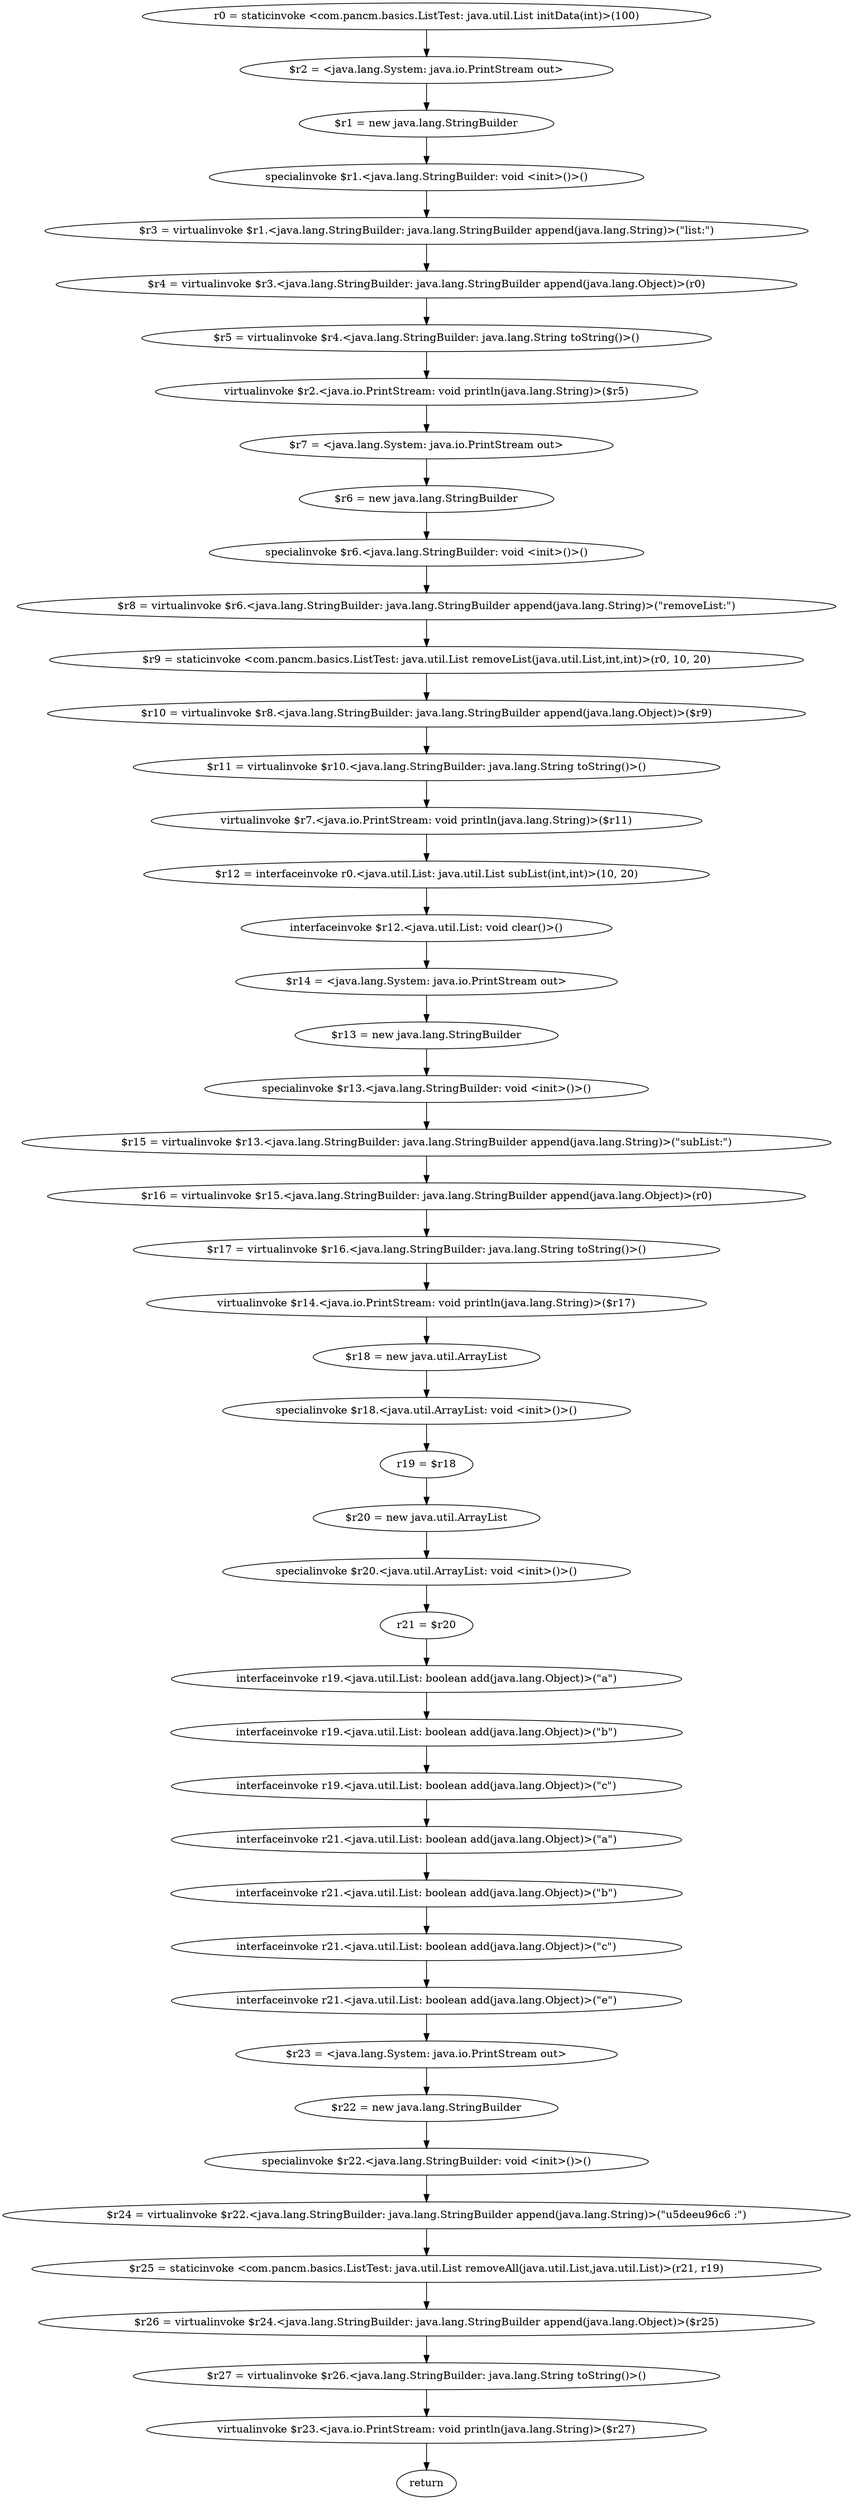 digraph "unitGraph" {
    "r0 = staticinvoke <com.pancm.basics.ListTest: java.util.List initData(int)>(100)"
    "$r2 = <java.lang.System: java.io.PrintStream out>"
    "$r1 = new java.lang.StringBuilder"
    "specialinvoke $r1.<java.lang.StringBuilder: void <init>()>()"
    "$r3 = virtualinvoke $r1.<java.lang.StringBuilder: java.lang.StringBuilder append(java.lang.String)>(\"list:\")"
    "$r4 = virtualinvoke $r3.<java.lang.StringBuilder: java.lang.StringBuilder append(java.lang.Object)>(r0)"
    "$r5 = virtualinvoke $r4.<java.lang.StringBuilder: java.lang.String toString()>()"
    "virtualinvoke $r2.<java.io.PrintStream: void println(java.lang.String)>($r5)"
    "$r7 = <java.lang.System: java.io.PrintStream out>"
    "$r6 = new java.lang.StringBuilder"
    "specialinvoke $r6.<java.lang.StringBuilder: void <init>()>()"
    "$r8 = virtualinvoke $r6.<java.lang.StringBuilder: java.lang.StringBuilder append(java.lang.String)>(\"removeList:\")"
    "$r9 = staticinvoke <com.pancm.basics.ListTest: java.util.List removeList(java.util.List,int,int)>(r0, 10, 20)"
    "$r10 = virtualinvoke $r8.<java.lang.StringBuilder: java.lang.StringBuilder append(java.lang.Object)>($r9)"
    "$r11 = virtualinvoke $r10.<java.lang.StringBuilder: java.lang.String toString()>()"
    "virtualinvoke $r7.<java.io.PrintStream: void println(java.lang.String)>($r11)"
    "$r12 = interfaceinvoke r0.<java.util.List: java.util.List subList(int,int)>(10, 20)"
    "interfaceinvoke $r12.<java.util.List: void clear()>()"
    "$r14 = <java.lang.System: java.io.PrintStream out>"
    "$r13 = new java.lang.StringBuilder"
    "specialinvoke $r13.<java.lang.StringBuilder: void <init>()>()"
    "$r15 = virtualinvoke $r13.<java.lang.StringBuilder: java.lang.StringBuilder append(java.lang.String)>(\"subList:\")"
    "$r16 = virtualinvoke $r15.<java.lang.StringBuilder: java.lang.StringBuilder append(java.lang.Object)>(r0)"
    "$r17 = virtualinvoke $r16.<java.lang.StringBuilder: java.lang.String toString()>()"
    "virtualinvoke $r14.<java.io.PrintStream: void println(java.lang.String)>($r17)"
    "$r18 = new java.util.ArrayList"
    "specialinvoke $r18.<java.util.ArrayList: void <init>()>()"
    "r19 = $r18"
    "$r20 = new java.util.ArrayList"
    "specialinvoke $r20.<java.util.ArrayList: void <init>()>()"
    "r21 = $r20"
    "interfaceinvoke r19.<java.util.List: boolean add(java.lang.Object)>(\"a\")"
    "interfaceinvoke r19.<java.util.List: boolean add(java.lang.Object)>(\"b\")"
    "interfaceinvoke r19.<java.util.List: boolean add(java.lang.Object)>(\"c\")"
    "interfaceinvoke r21.<java.util.List: boolean add(java.lang.Object)>(\"a\")"
    "interfaceinvoke r21.<java.util.List: boolean add(java.lang.Object)>(\"b\")"
    "interfaceinvoke r21.<java.util.List: boolean add(java.lang.Object)>(\"c\")"
    "interfaceinvoke r21.<java.util.List: boolean add(java.lang.Object)>(\"e\")"
    "$r23 = <java.lang.System: java.io.PrintStream out>"
    "$r22 = new java.lang.StringBuilder"
    "specialinvoke $r22.<java.lang.StringBuilder: void <init>()>()"
    "$r24 = virtualinvoke $r22.<java.lang.StringBuilder: java.lang.StringBuilder append(java.lang.String)>(\"\u5dee\u96c6 :\")"
    "$r25 = staticinvoke <com.pancm.basics.ListTest: java.util.List removeAll(java.util.List,java.util.List)>(r21, r19)"
    "$r26 = virtualinvoke $r24.<java.lang.StringBuilder: java.lang.StringBuilder append(java.lang.Object)>($r25)"
    "$r27 = virtualinvoke $r26.<java.lang.StringBuilder: java.lang.String toString()>()"
    "virtualinvoke $r23.<java.io.PrintStream: void println(java.lang.String)>($r27)"
    "return"
    "r0 = staticinvoke <com.pancm.basics.ListTest: java.util.List initData(int)>(100)"->"$r2 = <java.lang.System: java.io.PrintStream out>";
    "$r2 = <java.lang.System: java.io.PrintStream out>"->"$r1 = new java.lang.StringBuilder";
    "$r1 = new java.lang.StringBuilder"->"specialinvoke $r1.<java.lang.StringBuilder: void <init>()>()";
    "specialinvoke $r1.<java.lang.StringBuilder: void <init>()>()"->"$r3 = virtualinvoke $r1.<java.lang.StringBuilder: java.lang.StringBuilder append(java.lang.String)>(\"list:\")";
    "$r3 = virtualinvoke $r1.<java.lang.StringBuilder: java.lang.StringBuilder append(java.lang.String)>(\"list:\")"->"$r4 = virtualinvoke $r3.<java.lang.StringBuilder: java.lang.StringBuilder append(java.lang.Object)>(r0)";
    "$r4 = virtualinvoke $r3.<java.lang.StringBuilder: java.lang.StringBuilder append(java.lang.Object)>(r0)"->"$r5 = virtualinvoke $r4.<java.lang.StringBuilder: java.lang.String toString()>()";
    "$r5 = virtualinvoke $r4.<java.lang.StringBuilder: java.lang.String toString()>()"->"virtualinvoke $r2.<java.io.PrintStream: void println(java.lang.String)>($r5)";
    "virtualinvoke $r2.<java.io.PrintStream: void println(java.lang.String)>($r5)"->"$r7 = <java.lang.System: java.io.PrintStream out>";
    "$r7 = <java.lang.System: java.io.PrintStream out>"->"$r6 = new java.lang.StringBuilder";
    "$r6 = new java.lang.StringBuilder"->"specialinvoke $r6.<java.lang.StringBuilder: void <init>()>()";
    "specialinvoke $r6.<java.lang.StringBuilder: void <init>()>()"->"$r8 = virtualinvoke $r6.<java.lang.StringBuilder: java.lang.StringBuilder append(java.lang.String)>(\"removeList:\")";
    "$r8 = virtualinvoke $r6.<java.lang.StringBuilder: java.lang.StringBuilder append(java.lang.String)>(\"removeList:\")"->"$r9 = staticinvoke <com.pancm.basics.ListTest: java.util.List removeList(java.util.List,int,int)>(r0, 10, 20)";
    "$r9 = staticinvoke <com.pancm.basics.ListTest: java.util.List removeList(java.util.List,int,int)>(r0, 10, 20)"->"$r10 = virtualinvoke $r8.<java.lang.StringBuilder: java.lang.StringBuilder append(java.lang.Object)>($r9)";
    "$r10 = virtualinvoke $r8.<java.lang.StringBuilder: java.lang.StringBuilder append(java.lang.Object)>($r9)"->"$r11 = virtualinvoke $r10.<java.lang.StringBuilder: java.lang.String toString()>()";
    "$r11 = virtualinvoke $r10.<java.lang.StringBuilder: java.lang.String toString()>()"->"virtualinvoke $r7.<java.io.PrintStream: void println(java.lang.String)>($r11)";
    "virtualinvoke $r7.<java.io.PrintStream: void println(java.lang.String)>($r11)"->"$r12 = interfaceinvoke r0.<java.util.List: java.util.List subList(int,int)>(10, 20)";
    "$r12 = interfaceinvoke r0.<java.util.List: java.util.List subList(int,int)>(10, 20)"->"interfaceinvoke $r12.<java.util.List: void clear()>()";
    "interfaceinvoke $r12.<java.util.List: void clear()>()"->"$r14 = <java.lang.System: java.io.PrintStream out>";
    "$r14 = <java.lang.System: java.io.PrintStream out>"->"$r13 = new java.lang.StringBuilder";
    "$r13 = new java.lang.StringBuilder"->"specialinvoke $r13.<java.lang.StringBuilder: void <init>()>()";
    "specialinvoke $r13.<java.lang.StringBuilder: void <init>()>()"->"$r15 = virtualinvoke $r13.<java.lang.StringBuilder: java.lang.StringBuilder append(java.lang.String)>(\"subList:\")";
    "$r15 = virtualinvoke $r13.<java.lang.StringBuilder: java.lang.StringBuilder append(java.lang.String)>(\"subList:\")"->"$r16 = virtualinvoke $r15.<java.lang.StringBuilder: java.lang.StringBuilder append(java.lang.Object)>(r0)";
    "$r16 = virtualinvoke $r15.<java.lang.StringBuilder: java.lang.StringBuilder append(java.lang.Object)>(r0)"->"$r17 = virtualinvoke $r16.<java.lang.StringBuilder: java.lang.String toString()>()";
    "$r17 = virtualinvoke $r16.<java.lang.StringBuilder: java.lang.String toString()>()"->"virtualinvoke $r14.<java.io.PrintStream: void println(java.lang.String)>($r17)";
    "virtualinvoke $r14.<java.io.PrintStream: void println(java.lang.String)>($r17)"->"$r18 = new java.util.ArrayList";
    "$r18 = new java.util.ArrayList"->"specialinvoke $r18.<java.util.ArrayList: void <init>()>()";
    "specialinvoke $r18.<java.util.ArrayList: void <init>()>()"->"r19 = $r18";
    "r19 = $r18"->"$r20 = new java.util.ArrayList";
    "$r20 = new java.util.ArrayList"->"specialinvoke $r20.<java.util.ArrayList: void <init>()>()";
    "specialinvoke $r20.<java.util.ArrayList: void <init>()>()"->"r21 = $r20";
    "r21 = $r20"->"interfaceinvoke r19.<java.util.List: boolean add(java.lang.Object)>(\"a\")";
    "interfaceinvoke r19.<java.util.List: boolean add(java.lang.Object)>(\"a\")"->"interfaceinvoke r19.<java.util.List: boolean add(java.lang.Object)>(\"b\")";
    "interfaceinvoke r19.<java.util.List: boolean add(java.lang.Object)>(\"b\")"->"interfaceinvoke r19.<java.util.List: boolean add(java.lang.Object)>(\"c\")";
    "interfaceinvoke r19.<java.util.List: boolean add(java.lang.Object)>(\"c\")"->"interfaceinvoke r21.<java.util.List: boolean add(java.lang.Object)>(\"a\")";
    "interfaceinvoke r21.<java.util.List: boolean add(java.lang.Object)>(\"a\")"->"interfaceinvoke r21.<java.util.List: boolean add(java.lang.Object)>(\"b\")";
    "interfaceinvoke r21.<java.util.List: boolean add(java.lang.Object)>(\"b\")"->"interfaceinvoke r21.<java.util.List: boolean add(java.lang.Object)>(\"c\")";
    "interfaceinvoke r21.<java.util.List: boolean add(java.lang.Object)>(\"c\")"->"interfaceinvoke r21.<java.util.List: boolean add(java.lang.Object)>(\"e\")";
    "interfaceinvoke r21.<java.util.List: boolean add(java.lang.Object)>(\"e\")"->"$r23 = <java.lang.System: java.io.PrintStream out>";
    "$r23 = <java.lang.System: java.io.PrintStream out>"->"$r22 = new java.lang.StringBuilder";
    "$r22 = new java.lang.StringBuilder"->"specialinvoke $r22.<java.lang.StringBuilder: void <init>()>()";
    "specialinvoke $r22.<java.lang.StringBuilder: void <init>()>()"->"$r24 = virtualinvoke $r22.<java.lang.StringBuilder: java.lang.StringBuilder append(java.lang.String)>(\"\u5dee\u96c6 :\")";
    "$r24 = virtualinvoke $r22.<java.lang.StringBuilder: java.lang.StringBuilder append(java.lang.String)>(\"\u5dee\u96c6 :\")"->"$r25 = staticinvoke <com.pancm.basics.ListTest: java.util.List removeAll(java.util.List,java.util.List)>(r21, r19)";
    "$r25 = staticinvoke <com.pancm.basics.ListTest: java.util.List removeAll(java.util.List,java.util.List)>(r21, r19)"->"$r26 = virtualinvoke $r24.<java.lang.StringBuilder: java.lang.StringBuilder append(java.lang.Object)>($r25)";
    "$r26 = virtualinvoke $r24.<java.lang.StringBuilder: java.lang.StringBuilder append(java.lang.Object)>($r25)"->"$r27 = virtualinvoke $r26.<java.lang.StringBuilder: java.lang.String toString()>()";
    "$r27 = virtualinvoke $r26.<java.lang.StringBuilder: java.lang.String toString()>()"->"virtualinvoke $r23.<java.io.PrintStream: void println(java.lang.String)>($r27)";
    "virtualinvoke $r23.<java.io.PrintStream: void println(java.lang.String)>($r27)"->"return";
}
